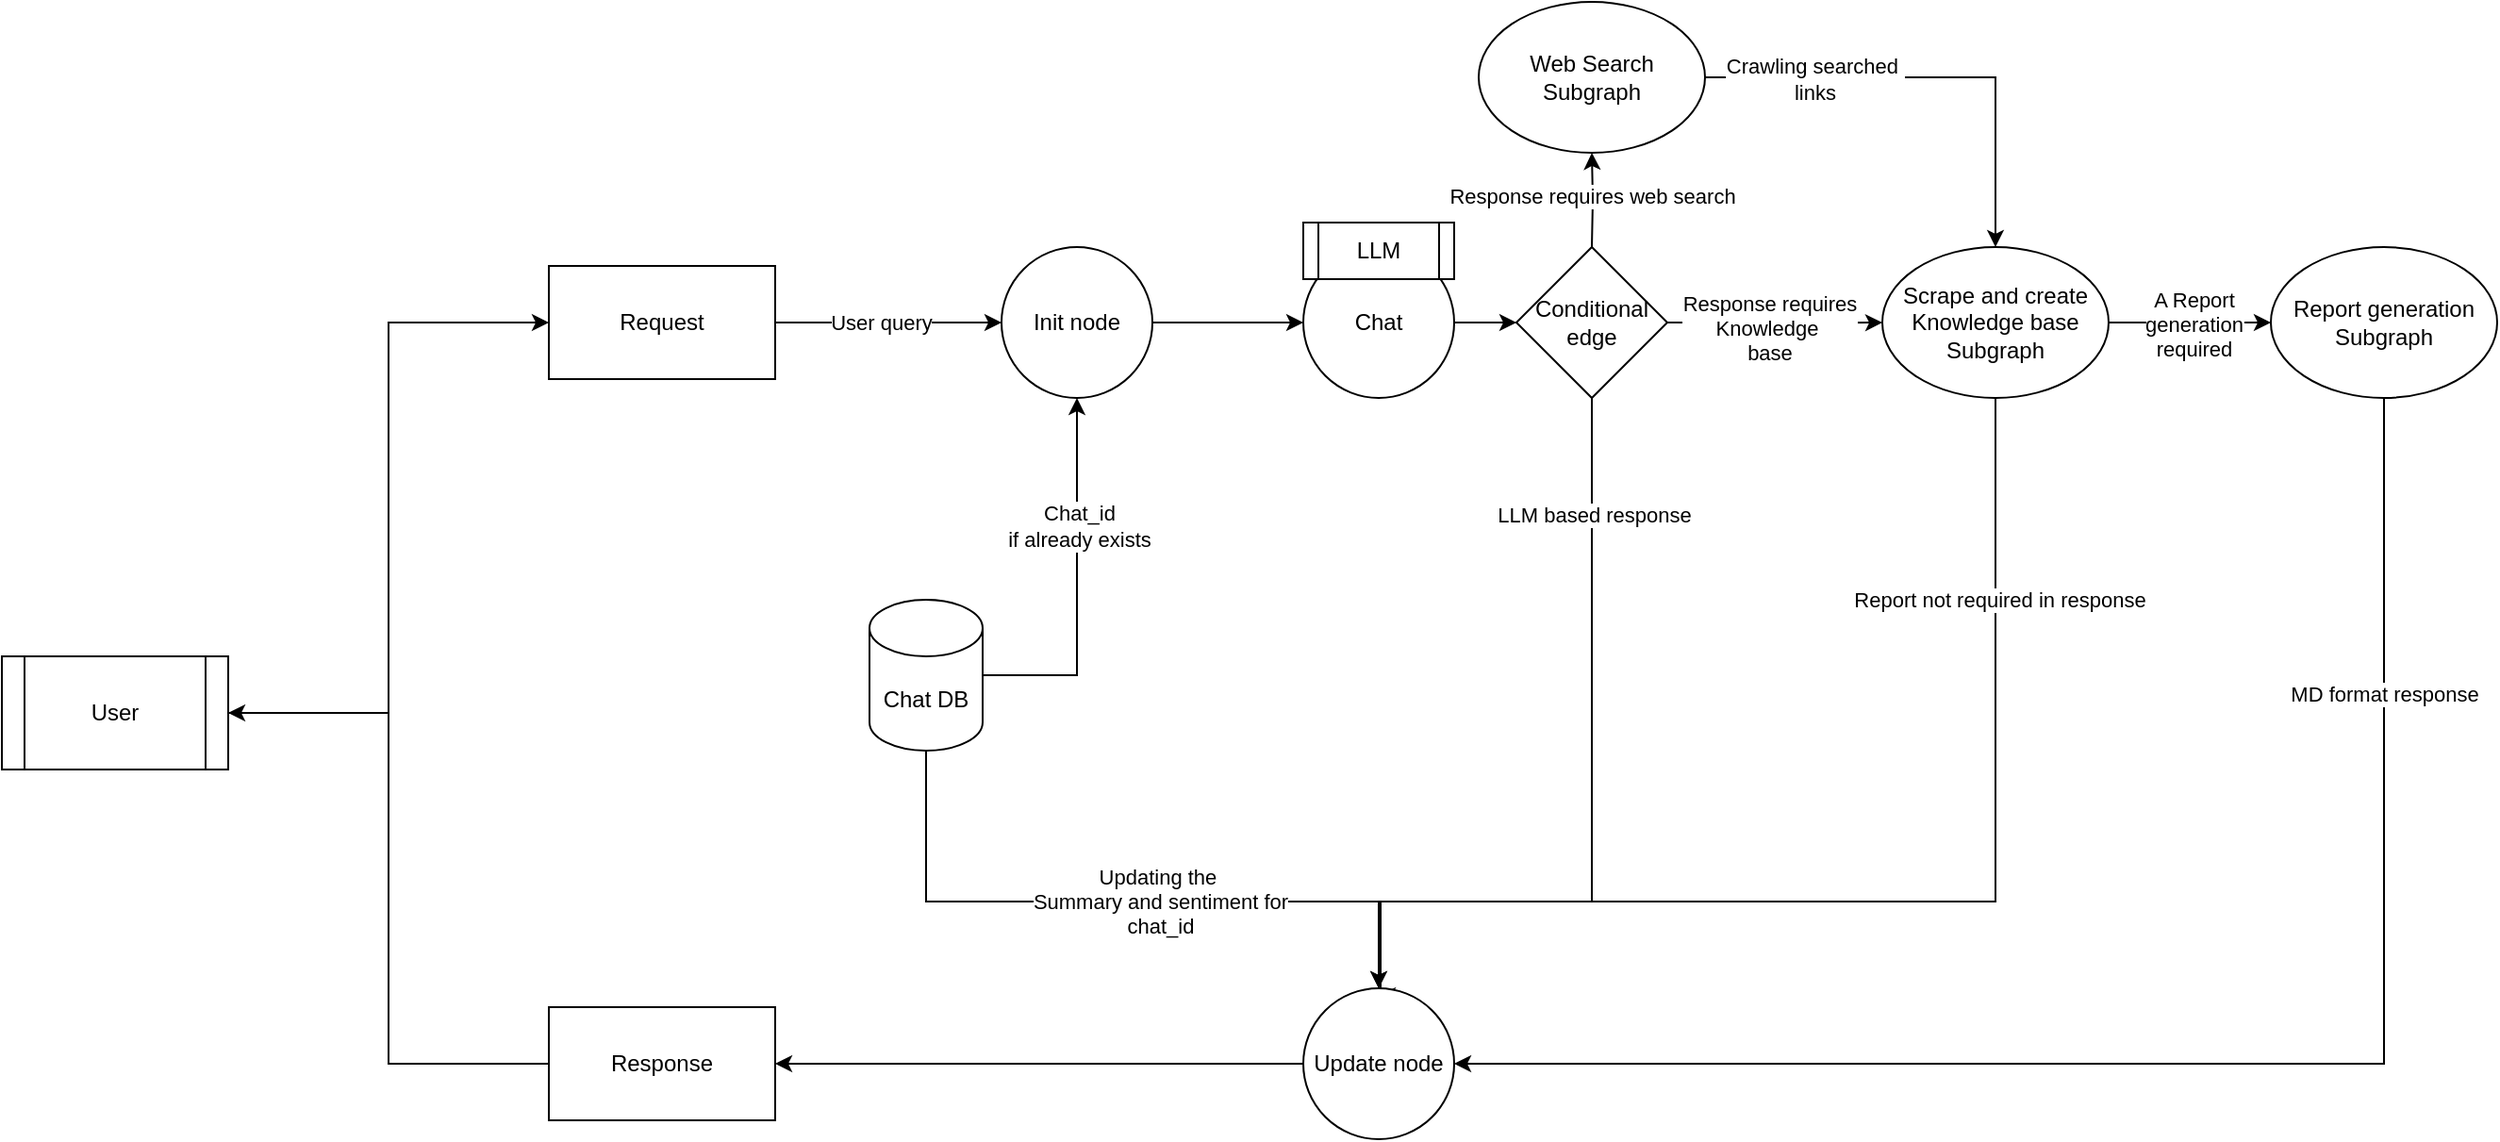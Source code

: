 <mxfile version="26.0.6">
  <diagram name="Page-1" id="xFDOy9dXi1AbobFki93d">
    <mxGraphModel dx="2284" dy="738" grid="1" gridSize="10" guides="1" tooltips="1" connect="1" arrows="1" fold="1" page="1" pageScale="1" pageWidth="850" pageHeight="1100" math="0" shadow="0">
      <root>
        <mxCell id="0" />
        <mxCell id="1" parent="0" />
        <mxCell id="pZ7w6HLkXyRzvVUKXRoR-13" style="edgeStyle=orthogonalEdgeStyle;rounded=0;orthogonalLoop=1;jettySize=auto;html=1;entryX=0;entryY=0.5;entryDx=0;entryDy=0;" edge="1" parent="1" source="pZ7w6HLkXyRzvVUKXRoR-1" target="pZ7w6HLkXyRzvVUKXRoR-2">
          <mxGeometry relative="1" as="geometry" />
        </mxCell>
        <mxCell id="pZ7w6HLkXyRzvVUKXRoR-1" value="Init node" style="ellipse;whiteSpace=wrap;html=1;aspect=fixed;" vertex="1" parent="1">
          <mxGeometry x="90" y="183" width="80" height="80" as="geometry" />
        </mxCell>
        <mxCell id="pZ7w6HLkXyRzvVUKXRoR-14" style="edgeStyle=orthogonalEdgeStyle;rounded=0;orthogonalLoop=1;jettySize=auto;html=1;entryX=0.5;entryY=1;entryDx=0;entryDy=0;" edge="1" parent="1" target="pZ7w6HLkXyRzvVUKXRoR-3">
          <mxGeometry relative="1" as="geometry">
            <mxPoint x="403" y="183" as="sourcePoint" />
          </mxGeometry>
        </mxCell>
        <mxCell id="pZ7w6HLkXyRzvVUKXRoR-38" value="Response requires web search" style="edgeLabel;html=1;align=center;verticalAlign=middle;resizable=0;points=[];" vertex="1" connectable="0" parent="pZ7w6HLkXyRzvVUKXRoR-14">
          <mxGeometry x="0.089" relative="1" as="geometry">
            <mxPoint as="offset" />
          </mxGeometry>
        </mxCell>
        <mxCell id="pZ7w6HLkXyRzvVUKXRoR-15" style="edgeStyle=orthogonalEdgeStyle;rounded=0;orthogonalLoop=1;jettySize=auto;html=1;entryX=0;entryY=0.5;entryDx=0;entryDy=0;" edge="1" parent="1" target="pZ7w6HLkXyRzvVUKXRoR-4">
          <mxGeometry relative="1" as="geometry">
            <mxPoint x="443" y="223" as="sourcePoint" />
          </mxGeometry>
        </mxCell>
        <mxCell id="pZ7w6HLkXyRzvVUKXRoR-37" value="Response requires&lt;div&gt;Knowledge&amp;nbsp;&lt;/div&gt;&lt;div&gt;base&lt;/div&gt;" style="edgeLabel;html=1;align=center;verticalAlign=middle;resizable=0;points=[];" vertex="1" connectable="0" parent="pZ7w6HLkXyRzvVUKXRoR-15">
          <mxGeometry x="-0.161" y="-2" relative="1" as="geometry">
            <mxPoint x="6" as="offset" />
          </mxGeometry>
        </mxCell>
        <mxCell id="pZ7w6HLkXyRzvVUKXRoR-30" style="edgeStyle=orthogonalEdgeStyle;rounded=0;orthogonalLoop=1;jettySize=auto;html=1;entryX=0;entryY=0.5;entryDx=0;entryDy=0;" edge="1" parent="1" source="pZ7w6HLkXyRzvVUKXRoR-2" target="pZ7w6HLkXyRzvVUKXRoR-29">
          <mxGeometry relative="1" as="geometry" />
        </mxCell>
        <mxCell id="pZ7w6HLkXyRzvVUKXRoR-2" value="Chat" style="ellipse;whiteSpace=wrap;html=1;aspect=fixed;" vertex="1" parent="1">
          <mxGeometry x="250" y="183" width="80" height="80" as="geometry" />
        </mxCell>
        <mxCell id="pZ7w6HLkXyRzvVUKXRoR-24" style="edgeStyle=orthogonalEdgeStyle;rounded=0;orthogonalLoop=1;jettySize=auto;html=1;entryX=0.5;entryY=0;entryDx=0;entryDy=0;" edge="1" parent="1" source="pZ7w6HLkXyRzvVUKXRoR-3" target="pZ7w6HLkXyRzvVUKXRoR-4">
          <mxGeometry relative="1" as="geometry" />
        </mxCell>
        <mxCell id="pZ7w6HLkXyRzvVUKXRoR-39" value="Crawling searched&amp;nbsp;&lt;div&gt;links&lt;/div&gt;" style="edgeLabel;html=1;align=center;verticalAlign=middle;resizable=0;points=[];" vertex="1" connectable="0" parent="pZ7w6HLkXyRzvVUKXRoR-24">
          <mxGeometry x="-0.525" y="-1" relative="1" as="geometry">
            <mxPoint as="offset" />
          </mxGeometry>
        </mxCell>
        <mxCell id="pZ7w6HLkXyRzvVUKXRoR-3" value="Web Search Subgraph" style="ellipse;whiteSpace=wrap;html=1;" vertex="1" parent="1">
          <mxGeometry x="343" y="53" width="120" height="80" as="geometry" />
        </mxCell>
        <mxCell id="pZ7w6HLkXyRzvVUKXRoR-16" style="edgeStyle=orthogonalEdgeStyle;rounded=0;orthogonalLoop=1;jettySize=auto;html=1;entryX=0;entryY=0.5;entryDx=0;entryDy=0;" edge="1" parent="1" source="pZ7w6HLkXyRzvVUKXRoR-4" target="pZ7w6HLkXyRzvVUKXRoR-5">
          <mxGeometry relative="1" as="geometry" />
        </mxCell>
        <mxCell id="pZ7w6HLkXyRzvVUKXRoR-40" value="A Report&lt;div&gt;generation&lt;/div&gt;&lt;div&gt;required&lt;/div&gt;" style="edgeLabel;html=1;align=center;verticalAlign=middle;resizable=0;points=[];" vertex="1" connectable="0" parent="pZ7w6HLkXyRzvVUKXRoR-16">
          <mxGeometry x="0.046" y="-1" relative="1" as="geometry">
            <mxPoint as="offset" />
          </mxGeometry>
        </mxCell>
        <mxCell id="pZ7w6HLkXyRzvVUKXRoR-34" style="edgeStyle=orthogonalEdgeStyle;rounded=0;orthogonalLoop=1;jettySize=auto;html=1;" edge="1" parent="1" source="pZ7w6HLkXyRzvVUKXRoR-4">
          <mxGeometry relative="1" as="geometry">
            <mxPoint x="290" y="580" as="targetPoint" />
            <Array as="points">
              <mxPoint x="617" y="530" />
              <mxPoint x="291" y="530" />
            </Array>
          </mxGeometry>
        </mxCell>
        <mxCell id="pZ7w6HLkXyRzvVUKXRoR-42" value="Report not required in response" style="edgeLabel;html=1;align=center;verticalAlign=middle;resizable=0;points=[];" vertex="1" connectable="0" parent="pZ7w6HLkXyRzvVUKXRoR-34">
          <mxGeometry x="-0.67" y="2" relative="1" as="geometry">
            <mxPoint as="offset" />
          </mxGeometry>
        </mxCell>
        <mxCell id="pZ7w6HLkXyRzvVUKXRoR-4" value="Scrape and create Knowledge base&lt;div&gt;Subgraph&lt;/div&gt;" style="ellipse;whiteSpace=wrap;html=1;" vertex="1" parent="1">
          <mxGeometry x="557" y="183" width="120" height="80" as="geometry" />
        </mxCell>
        <mxCell id="pZ7w6HLkXyRzvVUKXRoR-35" style="edgeStyle=orthogonalEdgeStyle;rounded=0;orthogonalLoop=1;jettySize=auto;html=1;entryX=1;entryY=0.5;entryDx=0;entryDy=0;" edge="1" parent="1" source="pZ7w6HLkXyRzvVUKXRoR-5" target="pZ7w6HLkXyRzvVUKXRoR-6">
          <mxGeometry relative="1" as="geometry">
            <Array as="points">
              <mxPoint x="823" y="616" />
            </Array>
          </mxGeometry>
        </mxCell>
        <mxCell id="pZ7w6HLkXyRzvVUKXRoR-41" value="MD format response" style="edgeLabel;html=1;align=center;verticalAlign=middle;resizable=0;points=[];" vertex="1" connectable="0" parent="pZ7w6HLkXyRzvVUKXRoR-35">
          <mxGeometry x="-0.629" relative="1" as="geometry">
            <mxPoint as="offset" />
          </mxGeometry>
        </mxCell>
        <mxCell id="pZ7w6HLkXyRzvVUKXRoR-5" value="Report generation&lt;div&gt;Subgraph&lt;/div&gt;" style="ellipse;whiteSpace=wrap;html=1;" vertex="1" parent="1">
          <mxGeometry x="763" y="183" width="120" height="80" as="geometry" />
        </mxCell>
        <mxCell id="pZ7w6HLkXyRzvVUKXRoR-19" style="edgeStyle=orthogonalEdgeStyle;rounded=0;orthogonalLoop=1;jettySize=auto;html=1;entryX=1;entryY=0.5;entryDx=0;entryDy=0;" edge="1" parent="1" source="pZ7w6HLkXyRzvVUKXRoR-6" target="pZ7w6HLkXyRzvVUKXRoR-8">
          <mxGeometry relative="1" as="geometry" />
        </mxCell>
        <mxCell id="pZ7w6HLkXyRzvVUKXRoR-6" value="Update node" style="ellipse;whiteSpace=wrap;html=1;aspect=fixed;" vertex="1" parent="1">
          <mxGeometry x="250" y="576" width="80" height="80" as="geometry" />
        </mxCell>
        <mxCell id="pZ7w6HLkXyRzvVUKXRoR-12" style="edgeStyle=orthogonalEdgeStyle;rounded=0;orthogonalLoop=1;jettySize=auto;html=1;entryX=0;entryY=0.5;entryDx=0;entryDy=0;" edge="1" parent="1" source="pZ7w6HLkXyRzvVUKXRoR-7" target="pZ7w6HLkXyRzvVUKXRoR-1">
          <mxGeometry relative="1" as="geometry" />
        </mxCell>
        <mxCell id="pZ7w6HLkXyRzvVUKXRoR-28" value="User query" style="edgeLabel;html=1;align=center;verticalAlign=middle;resizable=0;points=[];" vertex="1" connectable="0" parent="pZ7w6HLkXyRzvVUKXRoR-12">
          <mxGeometry x="-0.067" relative="1" as="geometry">
            <mxPoint as="offset" />
          </mxGeometry>
        </mxCell>
        <mxCell id="pZ7w6HLkXyRzvVUKXRoR-7" value="Request" style="rounded=0;whiteSpace=wrap;html=1;" vertex="1" parent="1">
          <mxGeometry x="-150" y="193" width="120" height="60" as="geometry" />
        </mxCell>
        <mxCell id="pZ7w6HLkXyRzvVUKXRoR-20" style="edgeStyle=orthogonalEdgeStyle;rounded=0;orthogonalLoop=1;jettySize=auto;html=1;entryX=1;entryY=0.5;entryDx=0;entryDy=0;" edge="1" parent="1" source="pZ7w6HLkXyRzvVUKXRoR-8" target="pZ7w6HLkXyRzvVUKXRoR-10">
          <mxGeometry relative="1" as="geometry" />
        </mxCell>
        <mxCell id="pZ7w6HLkXyRzvVUKXRoR-8" value="Response" style="rounded=0;whiteSpace=wrap;html=1;" vertex="1" parent="1">
          <mxGeometry x="-150" y="586" width="120" height="60" as="geometry" />
        </mxCell>
        <mxCell id="pZ7w6HLkXyRzvVUKXRoR-11" style="edgeStyle=orthogonalEdgeStyle;rounded=0;orthogonalLoop=1;jettySize=auto;html=1;entryX=0;entryY=0.5;entryDx=0;entryDy=0;" edge="1" parent="1" source="pZ7w6HLkXyRzvVUKXRoR-10" target="pZ7w6HLkXyRzvVUKXRoR-7">
          <mxGeometry relative="1" as="geometry" />
        </mxCell>
        <mxCell id="pZ7w6HLkXyRzvVUKXRoR-10" value="User" style="shape=process;whiteSpace=wrap;html=1;backgroundOutline=1;" vertex="1" parent="1">
          <mxGeometry x="-440" y="400" width="120" height="60" as="geometry" />
        </mxCell>
        <mxCell id="pZ7w6HLkXyRzvVUKXRoR-26" style="edgeStyle=orthogonalEdgeStyle;rounded=0;orthogonalLoop=1;jettySize=auto;html=1;entryX=0.5;entryY=1;entryDx=0;entryDy=0;" edge="1" parent="1" source="pZ7w6HLkXyRzvVUKXRoR-25" target="pZ7w6HLkXyRzvVUKXRoR-1">
          <mxGeometry relative="1" as="geometry" />
        </mxCell>
        <mxCell id="pZ7w6HLkXyRzvVUKXRoR-43" value="Chat_id&lt;div&gt;if already exists&lt;/div&gt;" style="edgeLabel;html=1;align=center;verticalAlign=middle;resizable=0;points=[];" vertex="1" connectable="0" parent="pZ7w6HLkXyRzvVUKXRoR-26">
          <mxGeometry x="0.31" y="-1" relative="1" as="geometry">
            <mxPoint as="offset" />
          </mxGeometry>
        </mxCell>
        <mxCell id="pZ7w6HLkXyRzvVUKXRoR-27" style="edgeStyle=orthogonalEdgeStyle;rounded=0;orthogonalLoop=1;jettySize=auto;html=1;entryX=0.5;entryY=0;entryDx=0;entryDy=0;" edge="1" parent="1" source="pZ7w6HLkXyRzvVUKXRoR-25" target="pZ7w6HLkXyRzvVUKXRoR-6">
          <mxGeometry relative="1" as="geometry">
            <Array as="points">
              <mxPoint x="50" y="530" />
              <mxPoint x="290" y="530" />
            </Array>
          </mxGeometry>
        </mxCell>
        <mxCell id="pZ7w6HLkXyRzvVUKXRoR-44" value="Updating the&amp;nbsp;&lt;div&gt;Summary and sentiment for&lt;/div&gt;&lt;div&gt;chat_id&lt;/div&gt;" style="edgeLabel;html=1;align=center;verticalAlign=middle;resizable=0;points=[];" vertex="1" connectable="0" parent="pZ7w6HLkXyRzvVUKXRoR-27">
          <mxGeometry x="0.115" relative="1" as="geometry">
            <mxPoint as="offset" />
          </mxGeometry>
        </mxCell>
        <mxCell id="pZ7w6HLkXyRzvVUKXRoR-25" value="Chat DB" style="shape=cylinder3;whiteSpace=wrap;html=1;boundedLbl=1;backgroundOutline=1;size=15;" vertex="1" parent="1">
          <mxGeometry x="20" y="370" width="60" height="80" as="geometry" />
        </mxCell>
        <mxCell id="pZ7w6HLkXyRzvVUKXRoR-32" style="edgeStyle=orthogonalEdgeStyle;rounded=0;orthogonalLoop=1;jettySize=auto;html=1;entryX=0.5;entryY=0;entryDx=0;entryDy=0;" edge="1" parent="1" source="pZ7w6HLkXyRzvVUKXRoR-29" target="pZ7w6HLkXyRzvVUKXRoR-6">
          <mxGeometry relative="1" as="geometry">
            <Array as="points">
              <mxPoint x="403" y="530" />
              <mxPoint x="290" y="530" />
            </Array>
          </mxGeometry>
        </mxCell>
        <mxCell id="pZ7w6HLkXyRzvVUKXRoR-36" value="LLM based response" style="edgeLabel;html=1;align=center;verticalAlign=middle;resizable=0;points=[];" vertex="1" connectable="0" parent="pZ7w6HLkXyRzvVUKXRoR-32">
          <mxGeometry x="-0.709" y="1" relative="1" as="geometry">
            <mxPoint as="offset" />
          </mxGeometry>
        </mxCell>
        <mxCell id="pZ7w6HLkXyRzvVUKXRoR-29" value="Conditional edge" style="rhombus;whiteSpace=wrap;html=1;" vertex="1" parent="1">
          <mxGeometry x="363" y="183" width="80" height="80" as="geometry" />
        </mxCell>
        <mxCell id="pZ7w6HLkXyRzvVUKXRoR-45" value="LLM" style="shape=process;whiteSpace=wrap;html=1;backgroundOutline=1;" vertex="1" parent="1">
          <mxGeometry x="250" y="170" width="80" height="30" as="geometry" />
        </mxCell>
      </root>
    </mxGraphModel>
  </diagram>
</mxfile>
